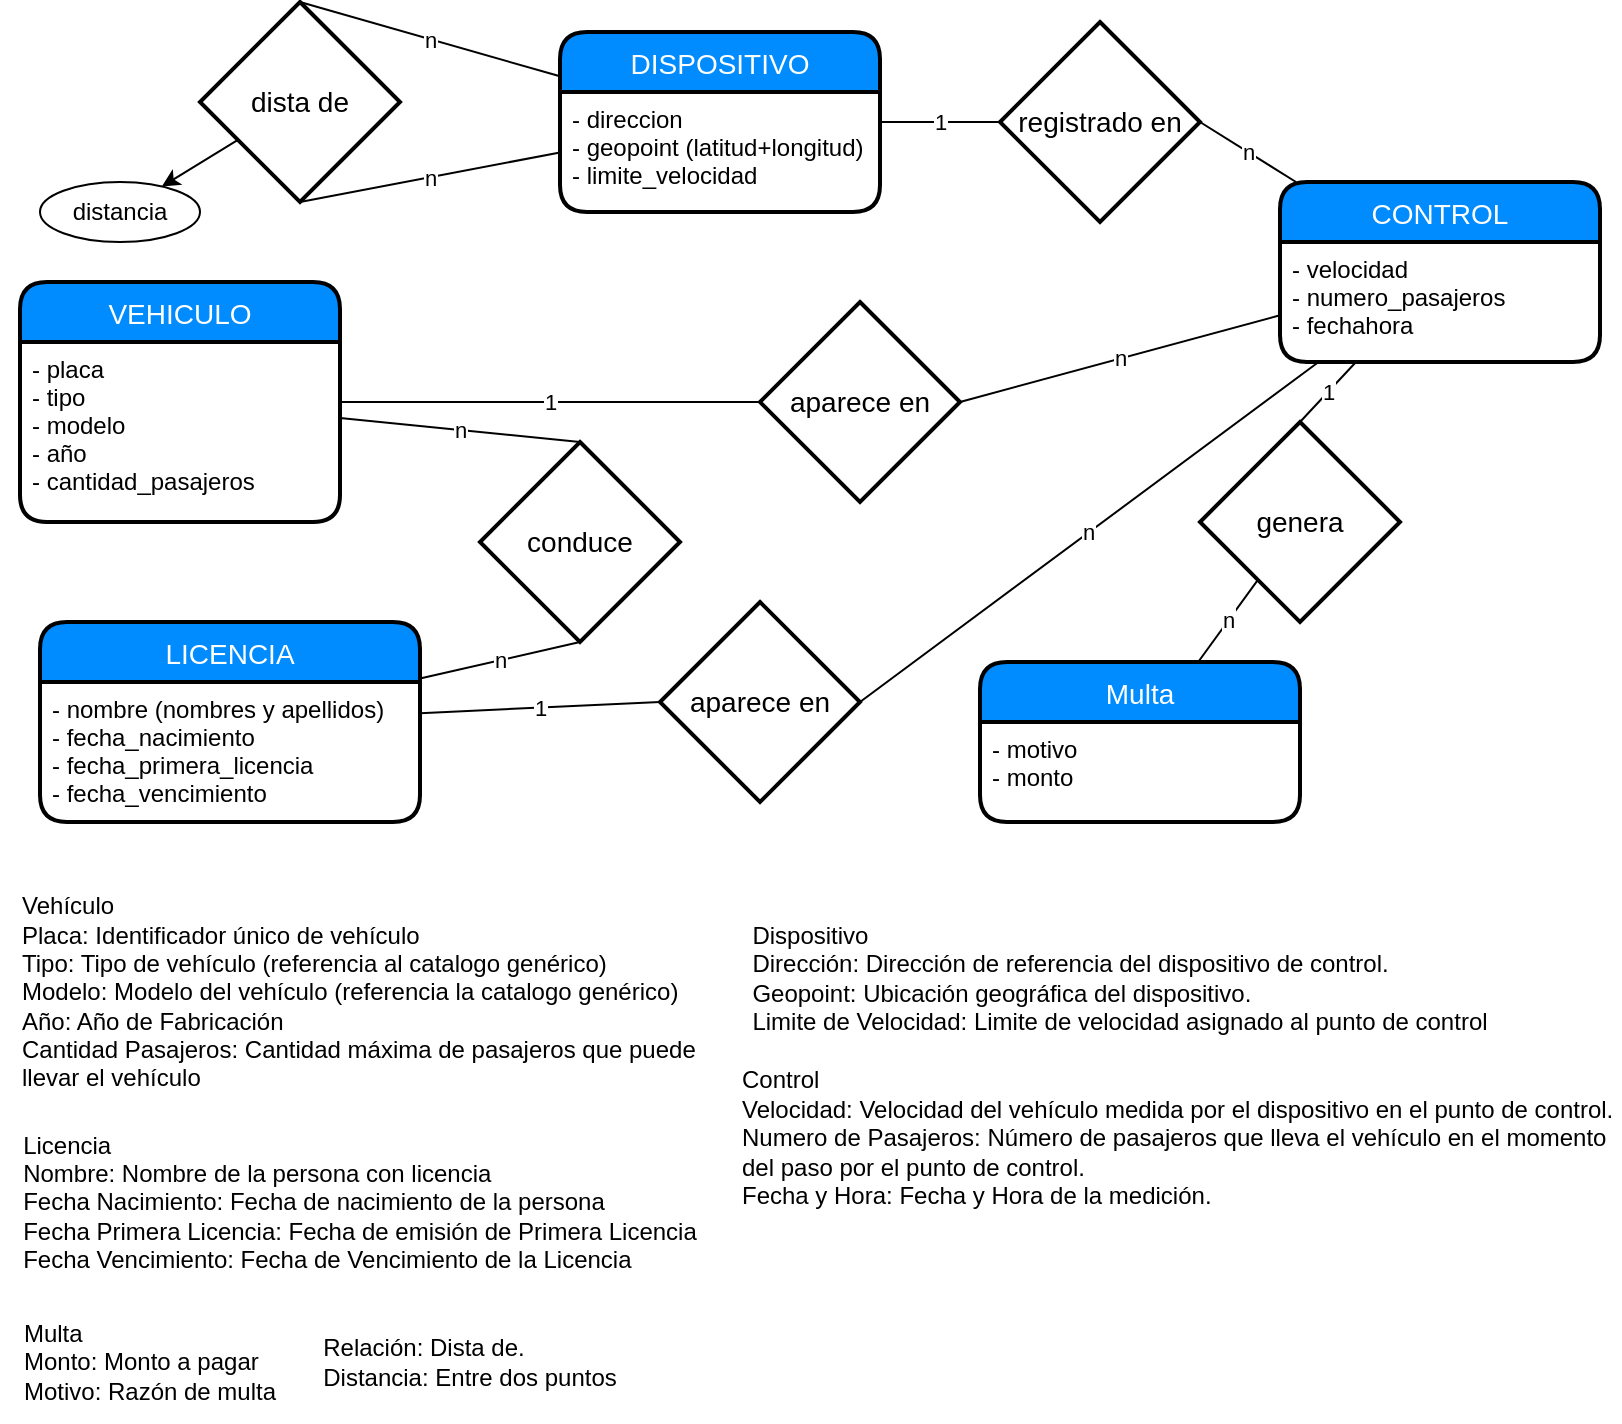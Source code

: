 <mxfile version="10.6.6" type="device"><diagram id="kX4tPhqj2WOY8seGctvg" name="Page-1"><mxGraphModel dx="1394" dy="806" grid="1" gridSize="10" guides="1" tooltips="1" connect="1" arrows="1" fold="1" page="1" pageScale="1" pageWidth="827" pageHeight="1169" math="0" shadow="0"><root><mxCell id="0"/><mxCell id="1" parent="0"/><mxCell id="uUwB2gp7Nb_P51Qlgs7X-12" value="DISPOSITIVO" style="swimlane;childLayout=stackLayout;horizontal=1;startSize=30;horizontalStack=0;fillColor=#008cff;fontColor=#FFFFFF;rounded=1;fontSize=14;fontStyle=0;strokeWidth=2;resizeParent=0;resizeLast=1;shadow=0;dashed=0;align=center;" parent="1" vertex="1"><mxGeometry x="290" y="245" width="160" height="90" as="geometry"/></mxCell><mxCell id="uUwB2gp7Nb_P51Qlgs7X-13" value="- direccion&#10;- geopoint (latitud+longitud)&#10;- limite_velocidad&#10;" style="align=left;strokeColor=none;fillColor=none;spacingLeft=4;fontSize=12;verticalAlign=top;resizable=0;rotatable=0;part=1;" parent="uUwB2gp7Nb_P51Qlgs7X-12" vertex="1"><mxGeometry y="30" width="160" height="60" as="geometry"/></mxCell><mxCell id="uUwB2gp7Nb_P51Qlgs7X-17" value="dista de" style="shape=rhombus;strokeWidth=2;fontSize=17;perimeter=rhombusPerimeter;whiteSpace=wrap;html=1;align=center;fontSize=14;" parent="1" vertex="1"><mxGeometry x="110" y="230" width="100" height="100" as="geometry"/></mxCell><mxCell id="uUwB2gp7Nb_P51Qlgs7X-19" value="n" style="endArrow=none;html=1;exitX=0.5;exitY=1;exitDx=0;exitDy=0;" parent="1" source="uUwB2gp7Nb_P51Qlgs7X-17" target="uUwB2gp7Nb_P51Qlgs7X-12" edge="1"><mxGeometry width="50" height="50" relative="1" as="geometry"><mxPoint y="380" as="sourcePoint"/><mxPoint x="200" y="200" as="targetPoint"/><Array as="points"/></mxGeometry></mxCell><mxCell id="uUwB2gp7Nb_P51Qlgs7X-21" value="n" style="endArrow=none;html=1;exitX=0.5;exitY=0;exitDx=0;exitDy=0;" parent="1" source="uUwB2gp7Nb_P51Qlgs7X-17" target="uUwB2gp7Nb_P51Qlgs7X-12" edge="1"><mxGeometry width="50" height="50" relative="1" as="geometry"><mxPoint y="380" as="sourcePoint"/><mxPoint x="50" y="330" as="targetPoint"/></mxGeometry></mxCell><mxCell id="uUwB2gp7Nb_P51Qlgs7X-22" value="VEHICULO" style="swimlane;childLayout=stackLayout;horizontal=1;startSize=30;horizontalStack=0;fillColor=#008cff;fontColor=#FFFFFF;rounded=1;fontSize=14;fontStyle=0;strokeWidth=2;resizeParent=0;resizeLast=1;shadow=0;dashed=0;align=center;" parent="1" vertex="1"><mxGeometry x="20" y="370" width="160" height="120" as="geometry"/></mxCell><mxCell id="uUwB2gp7Nb_P51Qlgs7X-23" value="- placa&#10;- tipo&#10;- modelo&#10;- año&#10;- cantidad_pasajeros&#10;" style="align=left;strokeColor=none;fillColor=none;spacingLeft=4;fontSize=12;verticalAlign=top;resizable=0;rotatable=0;part=1;" parent="uUwB2gp7Nb_P51Qlgs7X-22" vertex="1"><mxGeometry y="30" width="160" height="90" as="geometry"/></mxCell><mxCell id="uUwB2gp7Nb_P51Qlgs7X-24" value="LICENCIA" style="swimlane;childLayout=stackLayout;horizontal=1;startSize=30;horizontalStack=0;fillColor=#008cff;fontColor=#FFFFFF;rounded=1;fontSize=14;fontStyle=0;strokeWidth=2;resizeParent=0;resizeLast=1;shadow=0;dashed=0;align=center;" parent="1" vertex="1"><mxGeometry x="30" y="540" width="190" height="100" as="geometry"/></mxCell><mxCell id="uUwB2gp7Nb_P51Qlgs7X-25" value="- nombre (nombres y apellidos)&#10;- fecha_nacimiento&#10;- fecha_primera_licencia&#10;- fecha_vencimiento&#10;" style="align=left;strokeColor=none;fillColor=none;spacingLeft=4;fontSize=12;verticalAlign=top;resizable=0;rotatable=0;part=1;" parent="uUwB2gp7Nb_P51Qlgs7X-24" vertex="1"><mxGeometry y="30" width="190" height="70" as="geometry"/></mxCell><mxCell id="uUwB2gp7Nb_P51Qlgs7X-8" value="CONTROL" style="swimlane;childLayout=stackLayout;horizontal=1;startSize=30;horizontalStack=0;fillColor=#008cff;fontColor=#FFFFFF;rounded=1;fontSize=14;fontStyle=0;strokeWidth=2;resizeParent=0;resizeLast=1;shadow=0;dashed=0;align=center;" parent="1" vertex="1"><mxGeometry x="650" y="320" width="160" height="90" as="geometry"/></mxCell><mxCell id="uUwB2gp7Nb_P51Qlgs7X-9" value="- velocidad&#10;- numero_pasajeros&#10;- fechahora&#10;" style="align=left;strokeColor=none;fillColor=none;spacingLeft=4;fontSize=12;verticalAlign=top;resizable=0;rotatable=0;part=1;" parent="uUwB2gp7Nb_P51Qlgs7X-8" vertex="1"><mxGeometry y="30" width="160" height="60" as="geometry"/></mxCell><mxCell id="uUwB2gp7Nb_P51Qlgs7X-26" value="conduce" style="shape=rhombus;strokeWidth=2;fontSize=17;perimeter=rhombusPerimeter;whiteSpace=wrap;html=1;align=center;fontSize=14;" parent="1" vertex="1"><mxGeometry x="250" y="450" width="100" height="100" as="geometry"/></mxCell><mxCell id="uUwB2gp7Nb_P51Qlgs7X-27" value="n" style="endArrow=none;html=1;exitX=0.5;exitY=0;exitDx=0;exitDy=0;" parent="1" source="uUwB2gp7Nb_P51Qlgs7X-26" target="uUwB2gp7Nb_P51Qlgs7X-22" edge="1"><mxGeometry width="50" height="50" relative="1" as="geometry"><mxPoint x="105" y="580" as="sourcePoint"/><mxPoint x="155" y="530" as="targetPoint"/></mxGeometry></mxCell><mxCell id="uUwB2gp7Nb_P51Qlgs7X-28" value="n" style="endArrow=none;html=1;exitX=0.5;exitY=1;exitDx=0;exitDy=0;" parent="1" source="uUwB2gp7Nb_P51Qlgs7X-26" target="uUwB2gp7Nb_P51Qlgs7X-24" edge="1"><mxGeometry width="50" height="50" relative="1" as="geometry"><mxPoint x="310" y="430" as="sourcePoint"/><mxPoint x="190" y="445" as="targetPoint"/></mxGeometry></mxCell><mxCell id="uUwB2gp7Nb_P51Qlgs7X-30" value="registrado en" style="shape=rhombus;strokeWidth=2;fontSize=17;perimeter=rhombusPerimeter;whiteSpace=wrap;html=1;align=center;fontSize=14;" parent="1" vertex="1"><mxGeometry x="510" y="240" width="100" height="100" as="geometry"/></mxCell><mxCell id="uUwB2gp7Nb_P51Qlgs7X-32" value="1" style="endArrow=none;html=1;entryX=0;entryY=0.5;entryDx=0;entryDy=0;" parent="1" source="uUwB2gp7Nb_P51Qlgs7X-12" target="uUwB2gp7Nb_P51Qlgs7X-30" edge="1"><mxGeometry width="50" height="50" relative="1" as="geometry"><mxPoint x="440" y="230" as="sourcePoint"/><mxPoint x="470" y="386.785" as="targetPoint"/></mxGeometry></mxCell><mxCell id="uUwB2gp7Nb_P51Qlgs7X-33" value="n" style="endArrow=none;html=1;exitX=1;exitY=0.5;exitDx=0;exitDy=0;" parent="1" source="uUwB2gp7Nb_P51Qlgs7X-30" target="uUwB2gp7Nb_P51Qlgs7X-8" edge="1"><mxGeometry width="50" height="50" relative="1" as="geometry"><mxPoint x="420" y="264.649" as="sourcePoint"/><mxPoint x="509.69" y="269.862" as="targetPoint"/></mxGeometry></mxCell><mxCell id="uUwB2gp7Nb_P51Qlgs7X-35" value="aparece en" style="shape=rhombus;strokeWidth=2;fontSize=17;perimeter=rhombusPerimeter;whiteSpace=wrap;html=1;align=center;fontSize=14;" parent="1" vertex="1"><mxGeometry x="390" y="380" width="100" height="100" as="geometry"/></mxCell><mxCell id="uUwB2gp7Nb_P51Qlgs7X-36" value="1" style="endArrow=none;html=1;entryX=0;entryY=0.5;entryDx=0;entryDy=0;" parent="1" source="uUwB2gp7Nb_P51Qlgs7X-22" target="uUwB2gp7Nb_P51Qlgs7X-35" edge="1"><mxGeometry width="50" height="50" relative="1" as="geometry"><mxPoint x="300" y="364.649" as="sourcePoint"/><mxPoint x="360" y="496.785" as="targetPoint"/></mxGeometry></mxCell><mxCell id="uUwB2gp7Nb_P51Qlgs7X-37" value="n" style="endArrow=none;html=1;exitX=1;exitY=0.5;exitDx=0;exitDy=0;" parent="1" source="uUwB2gp7Nb_P51Qlgs7X-35" target="uUwB2gp7Nb_P51Qlgs7X-8" edge="1"><mxGeometry width="50" height="50" relative="1" as="geometry"><mxPoint x="310" y="374.649" as="sourcePoint"/><mxPoint x="533.656" y="470.0" as="targetPoint"/></mxGeometry></mxCell><mxCell id="uUwB2gp7Nb_P51Qlgs7X-38" value="distancia" style="ellipse;whiteSpace=wrap;html=1;" parent="1" vertex="1"><mxGeometry x="30" y="320" width="80" height="30" as="geometry"/></mxCell><mxCell id="uUwB2gp7Nb_P51Qlgs7X-40" value="" style="endArrow=classic;html=1;" parent="1" source="uUwB2gp7Nb_P51Qlgs7X-17" target="uUwB2gp7Nb_P51Qlgs7X-38" edge="1"><mxGeometry width="50" height="50" relative="1" as="geometry"><mxPoint x="170" y="199.31" as="sourcePoint"/><mxPoint x="220" y="149.31" as="targetPoint"/></mxGeometry></mxCell><mxCell id="uUwB2gp7Nb_P51Qlgs7X-45" value="aparece en" style="shape=rhombus;strokeWidth=2;fontSize=17;perimeter=rhombusPerimeter;whiteSpace=wrap;html=1;align=center;fontSize=14;" parent="1" vertex="1"><mxGeometry x="340" y="530" width="100" height="100" as="geometry"/></mxCell><mxCell id="uUwB2gp7Nb_P51Qlgs7X-46" value="1" style="endArrow=none;html=1;entryX=0;entryY=0.5;entryDx=0;entryDy=0;" parent="1" source="uUwB2gp7Nb_P51Qlgs7X-24" target="uUwB2gp7Nb_P51Qlgs7X-45" edge="1"><mxGeometry width="50" height="50" relative="1" as="geometry"><mxPoint x="250" y="627.268" as="sourcePoint"/><mxPoint x="430" y="706.785" as="targetPoint"/></mxGeometry></mxCell><mxCell id="uUwB2gp7Nb_P51Qlgs7X-47" value="n" style="endArrow=none;html=1;exitX=1;exitY=0.5;exitDx=0;exitDy=0;" parent="1" source="uUwB2gp7Nb_P51Qlgs7X-45" target="uUwB2gp7Nb_P51Qlgs7X-8" edge="1"><mxGeometry width="50" height="50" relative="1" as="geometry"><mxPoint x="380" y="584.649" as="sourcePoint"/><mxPoint x="660" y="619.164" as="targetPoint"/></mxGeometry></mxCell><mxCell id="uJ_pLbolUOQhZbsTYzhZ-1" value="Multa" style="swimlane;childLayout=stackLayout;horizontal=1;startSize=30;horizontalStack=0;fillColor=#008cff;fontColor=#FFFFFF;rounded=1;fontSize=14;fontStyle=0;strokeWidth=2;resizeParent=0;resizeLast=1;shadow=0;dashed=0;align=center;" parent="1" vertex="1"><mxGeometry x="500" y="560" width="160" height="80" as="geometry"/></mxCell><mxCell id="uJ_pLbolUOQhZbsTYzhZ-2" value="- motivo&#10;- monto&#10;" style="align=left;strokeColor=none;fillColor=none;spacingLeft=4;fontSize=12;verticalAlign=top;resizable=0;rotatable=0;part=1;" parent="uJ_pLbolUOQhZbsTYzhZ-1" vertex="1"><mxGeometry y="30" width="160" height="50" as="geometry"/></mxCell><mxCell id="uJ_pLbolUOQhZbsTYzhZ-3" value="genera" style="shape=rhombus;strokeWidth=2;fontSize=17;perimeter=rhombusPerimeter;whiteSpace=wrap;html=1;align=center;fontSize=14;" parent="1" vertex="1"><mxGeometry x="610" y="440" width="100" height="100" as="geometry"/></mxCell><mxCell id="uJ_pLbolUOQhZbsTYzhZ-4" value="1" style="endArrow=none;html=1;exitX=0.5;exitY=0;exitDx=0;exitDy=0;" parent="1" source="uJ_pLbolUOQhZbsTYzhZ-3" target="uUwB2gp7Nb_P51Qlgs7X-8" edge="1"><mxGeometry width="50" height="50" relative="1" as="geometry"><mxPoint x="459.667" y="399.667" as="sourcePoint"/><mxPoint x="620.0" y="376.54" as="targetPoint"/></mxGeometry></mxCell><mxCell id="uJ_pLbolUOQhZbsTYzhZ-5" value="n" style="endArrow=none;html=1;" parent="1" source="uJ_pLbolUOQhZbsTYzhZ-1" target="uJ_pLbolUOQhZbsTYzhZ-3" edge="1"><mxGeometry width="50" height="50" relative="1" as="geometry"><mxPoint x="469.667" y="409.667" as="sourcePoint"/><mxPoint x="630.0" y="386.54" as="targetPoint"/></mxGeometry></mxCell><mxCell id="74NeHDw5kQBENYkXv8A2-1" value="&lt;div style=&quot;text-align: left&quot;&gt;&lt;span&gt;Vehículo&lt;/span&gt;&lt;/div&gt;&lt;div style=&quot;text-align: left&quot;&gt;&lt;span&gt;Placa: Identificador único de vehículo&lt;/span&gt;&lt;/div&gt;&lt;div style=&quot;text-align: left&quot;&gt;&lt;span&gt;Tipo: Tipo de vehículo (referencia al catalogo genérico)&lt;/span&gt;&lt;/div&gt;&lt;div style=&quot;text-align: left&quot;&gt;&lt;span&gt;Modelo: Modelo del vehículo (referencia la catalogo genérico)&lt;/span&gt;&lt;/div&gt;&lt;div style=&quot;text-align: left&quot;&gt;&lt;span&gt;Año: Año de Fabricación&lt;/span&gt;&lt;/div&gt;&lt;div style=&quot;text-align: left&quot;&gt;&lt;span&gt;Cantidad Pasajeros: Cantidad máxima de pasajeros que puede llevar el vehículo&lt;/span&gt;&lt;/div&gt;" style="text;html=1;strokeColor=none;fillColor=none;align=center;verticalAlign=middle;whiteSpace=wrap;rounded=0;" vertex="1" parent="1"><mxGeometry x="20" y="660" width="370" height="130" as="geometry"/></mxCell><mxCell id="74NeHDw5kQBENYkXv8A2-2" value="&lt;div style=&quot;text-align: left&quot;&gt;&lt;span&gt;Licencia&lt;/span&gt;&lt;/div&gt;&lt;div style=&quot;text-align: left&quot;&gt;Nombre: Nombre de la persona con licencia&lt;/div&gt;&lt;div style=&quot;text-align: left&quot;&gt;Fecha Nacimiento: Fecha de nacimiento de la persona&lt;/div&gt;&lt;div style=&quot;text-align: left&quot;&gt;Fecha Primera Licencia: Fecha de emisión de Primera Licencia&lt;/div&gt;&lt;div style=&quot;text-align: left&quot;&gt;Fecha Vencimiento: Fecha de Vencimiento de la Licencia&lt;/div&gt;" style="text;html=1;strokeColor=none;fillColor=none;align=center;verticalAlign=middle;whiteSpace=wrap;rounded=0;" vertex="1" parent="1"><mxGeometry x="20" y="780" width="340" height="100" as="geometry"/></mxCell><mxCell id="74NeHDw5kQBENYkXv8A2-3" value="&lt;div style=&quot;text-align: left&quot;&gt;Dispositivo&lt;/div&gt;&lt;div style=&quot;text-align: left&quot;&gt;Dirección: Dirección de referencia del dispositivo de control.&lt;/div&gt;&lt;div style=&quot;text-align: left&quot;&gt;Geopoint: Ubicación geográfica del dispositivo.&lt;/div&gt;&lt;div style=&quot;text-align: left&quot;&gt;Limite de Velocidad: Limite de velocidad asignado al punto de control&lt;/div&gt;" style="text;html=1;strokeColor=none;fillColor=none;align=center;verticalAlign=middle;whiteSpace=wrap;rounded=0;" vertex="1" parent="1"><mxGeometry x="380" y="675" width="380" height="85" as="geometry"/></mxCell><mxCell id="74NeHDw5kQBENYkXv8A2-4" value="&lt;div style=&quot;text-align: left&quot;&gt;Control&lt;/div&gt;&lt;div style=&quot;text-align: left&quot;&gt;Velocidad: Velocidad del vehículo medida por el dispositivo en el punto de control.&lt;/div&gt;&lt;div style=&quot;text-align: left&quot;&gt;Numero de Pasajeros: Número de pasajeros que lleva el vehículo en el momento del paso por el punto de control.&lt;/div&gt;&lt;div style=&quot;text-align: left&quot;&gt;Fecha y Hora: Fecha y Hora de la medición.&lt;/div&gt;&lt;div style=&quot;text-align: left&quot;&gt;&lt;br&gt;&lt;/div&gt;" style="text;html=1;strokeColor=none;fillColor=none;align=center;verticalAlign=middle;whiteSpace=wrap;rounded=0;" vertex="1" parent="1"><mxGeometry x="380" y="760" width="440" height="90" as="geometry"/></mxCell><mxCell id="74NeHDw5kQBENYkXv8A2-5" value="&lt;div style=&quot;text-align: left&quot;&gt;Multa&lt;/div&gt;&lt;div style=&quot;text-align: left&quot;&gt;Monto: Monto a pagar&lt;/div&gt;&lt;div style=&quot;text-align: left&quot;&gt;Motivo: Razón de multa&lt;/div&gt;" style="text;html=1;strokeColor=none;fillColor=none;align=center;verticalAlign=middle;whiteSpace=wrap;rounded=0;" vertex="1" parent="1"><mxGeometry x="10" y="880" width="150" height="60" as="geometry"/></mxCell><mxCell id="74NeHDw5kQBENYkXv8A2-6" value="&lt;div style=&quot;text-align: left&quot;&gt;Relación: Dista de.&lt;/div&gt;&lt;div style=&quot;text-align: left&quot;&gt;Distancia: Entre dos puntos&lt;/div&gt;" style="text;html=1;strokeColor=none;fillColor=none;align=center;verticalAlign=middle;whiteSpace=wrap;rounded=0;" vertex="1" parent="1"><mxGeometry x="170" y="880" width="150" height="60" as="geometry"/></mxCell></root></mxGraphModel></diagram></mxfile>